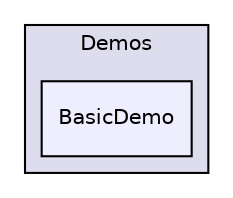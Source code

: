 digraph "bullet/bullet-2.82-r2704/Demos/BasicDemo" {
  compound=true
  node [ fontsize="10", fontname="Helvetica"];
  edge [ labelfontsize="10", labelfontname="Helvetica"];
  subgraph clusterdir_fbeee990c6fb95278eb756dfe9f9c37f {
    graph [ bgcolor="#ddddee", pencolor="black", label="Demos" fontname="Helvetica", fontsize="10", URL="dir_fbeee990c6fb95278eb756dfe9f9c37f.html"]
  dir_d1e7b711d84d0ae20d14e3ac213d765e [shape=box, label="BasicDemo", style="filled", fillcolor="#eeeeff", pencolor="black", URL="dir_d1e7b711d84d0ae20d14e3ac213d765e.html"];
  }
}
